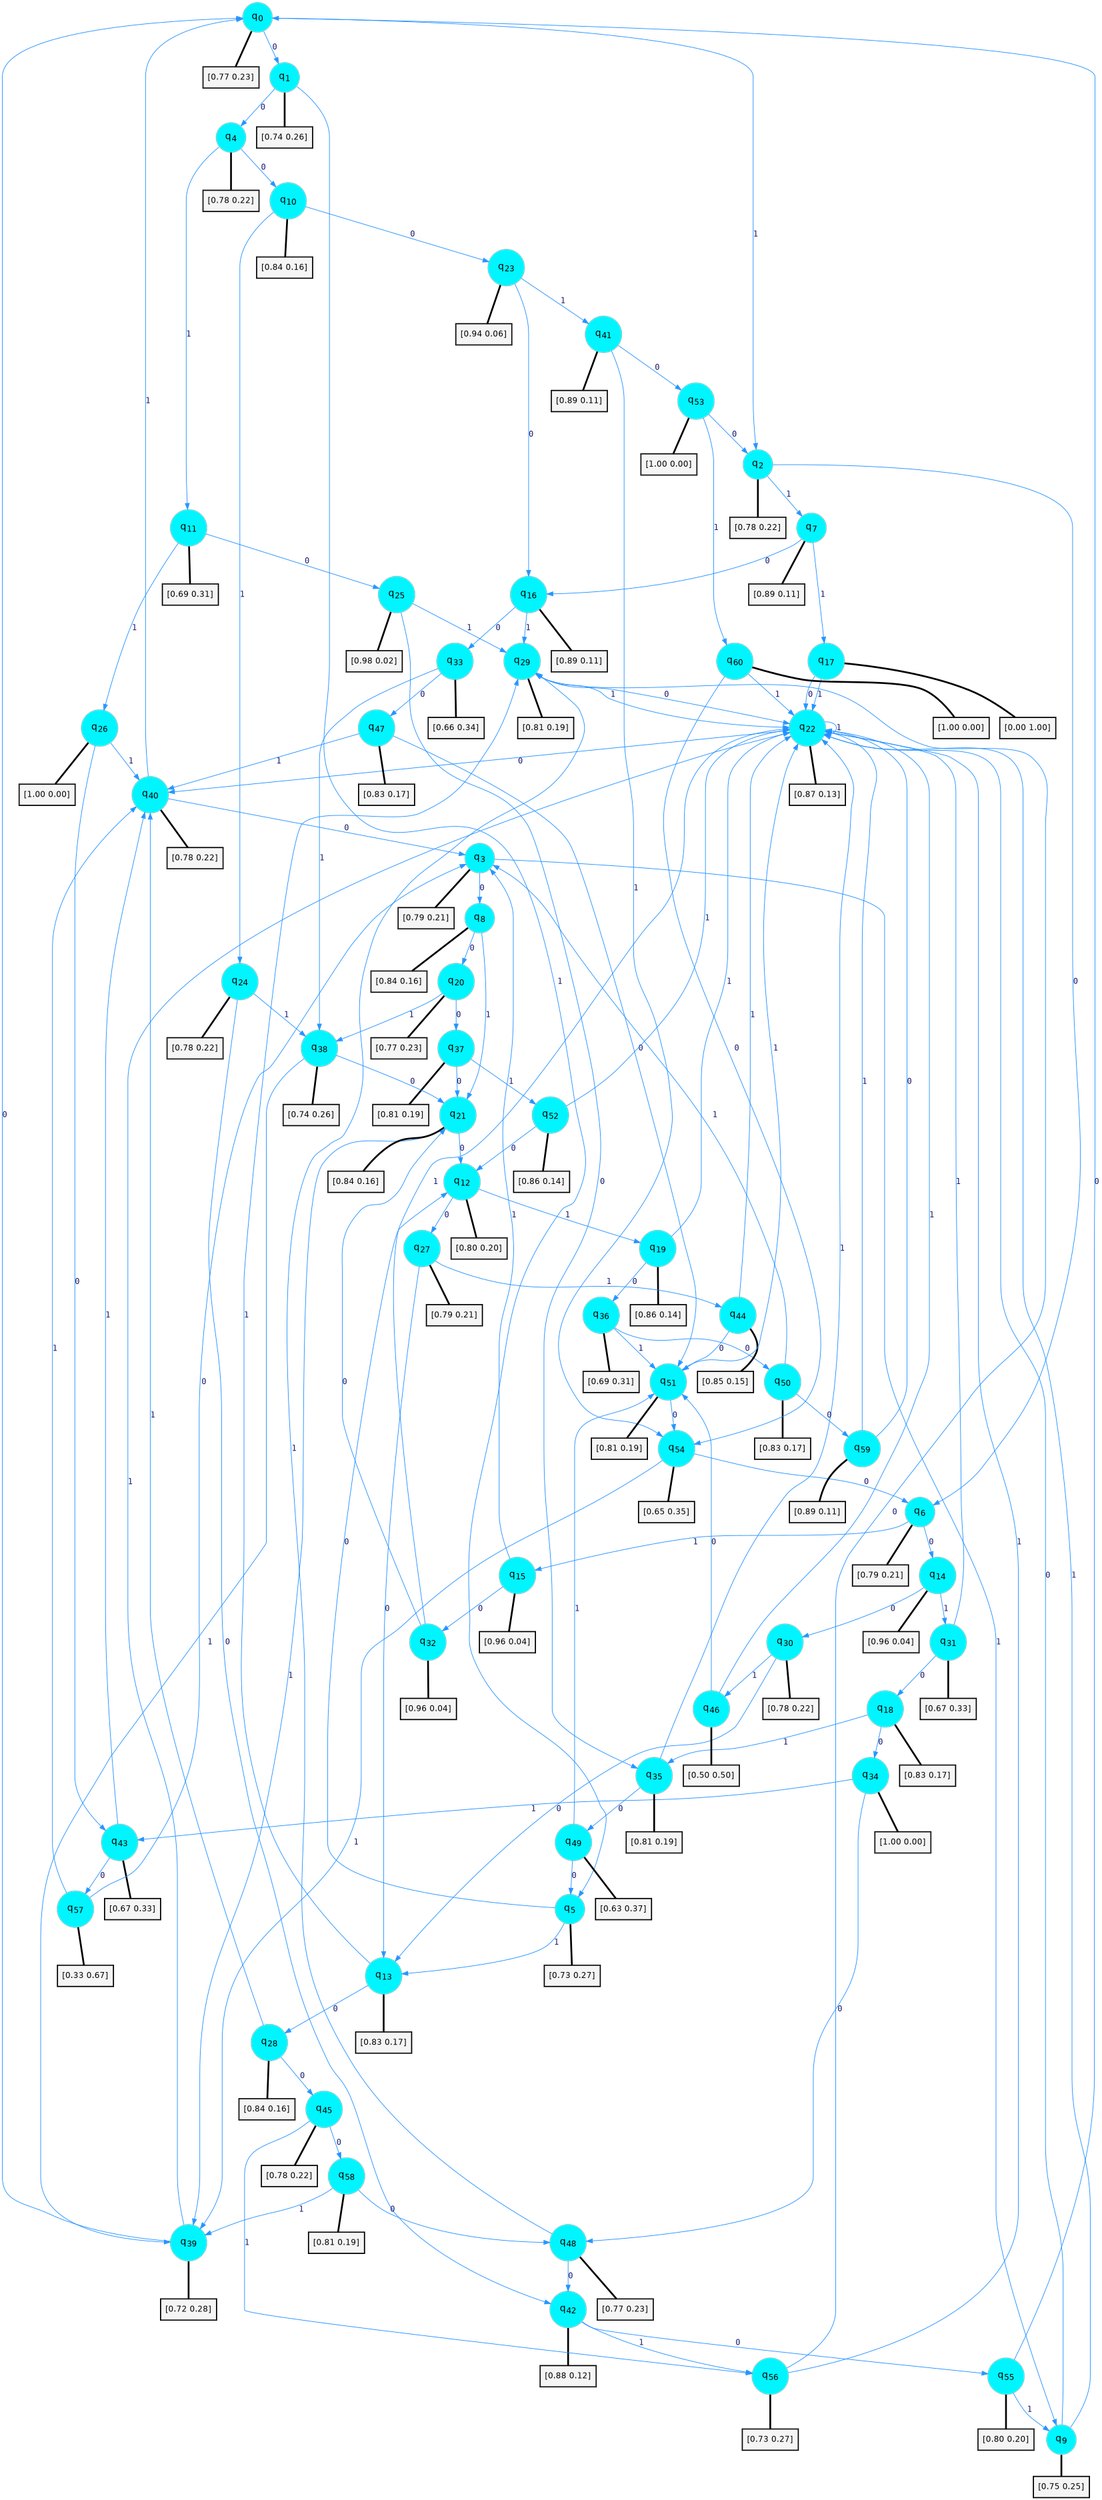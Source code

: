 digraph G {
graph [
bgcolor=transparent, dpi=300, rankdir=TD, size="40,25"];
node [
color=gray, fillcolor=turquoise1, fontcolor=black, fontname=Helvetica, fontsize=16, fontweight=bold, shape=circle, style=filled];
edge [
arrowsize=1, color=dodgerblue1, fontcolor=midnightblue, fontname=courier, fontweight=bold, penwidth=1, style=solid, weight=20];
0[label=<q<SUB>0</SUB>>];
1[label=<q<SUB>1</SUB>>];
2[label=<q<SUB>2</SUB>>];
3[label=<q<SUB>3</SUB>>];
4[label=<q<SUB>4</SUB>>];
5[label=<q<SUB>5</SUB>>];
6[label=<q<SUB>6</SUB>>];
7[label=<q<SUB>7</SUB>>];
8[label=<q<SUB>8</SUB>>];
9[label=<q<SUB>9</SUB>>];
10[label=<q<SUB>10</SUB>>];
11[label=<q<SUB>11</SUB>>];
12[label=<q<SUB>12</SUB>>];
13[label=<q<SUB>13</SUB>>];
14[label=<q<SUB>14</SUB>>];
15[label=<q<SUB>15</SUB>>];
16[label=<q<SUB>16</SUB>>];
17[label=<q<SUB>17</SUB>>];
18[label=<q<SUB>18</SUB>>];
19[label=<q<SUB>19</SUB>>];
20[label=<q<SUB>20</SUB>>];
21[label=<q<SUB>21</SUB>>];
22[label=<q<SUB>22</SUB>>];
23[label=<q<SUB>23</SUB>>];
24[label=<q<SUB>24</SUB>>];
25[label=<q<SUB>25</SUB>>];
26[label=<q<SUB>26</SUB>>];
27[label=<q<SUB>27</SUB>>];
28[label=<q<SUB>28</SUB>>];
29[label=<q<SUB>29</SUB>>];
30[label=<q<SUB>30</SUB>>];
31[label=<q<SUB>31</SUB>>];
32[label=<q<SUB>32</SUB>>];
33[label=<q<SUB>33</SUB>>];
34[label=<q<SUB>34</SUB>>];
35[label=<q<SUB>35</SUB>>];
36[label=<q<SUB>36</SUB>>];
37[label=<q<SUB>37</SUB>>];
38[label=<q<SUB>38</SUB>>];
39[label=<q<SUB>39</SUB>>];
40[label=<q<SUB>40</SUB>>];
41[label=<q<SUB>41</SUB>>];
42[label=<q<SUB>42</SUB>>];
43[label=<q<SUB>43</SUB>>];
44[label=<q<SUB>44</SUB>>];
45[label=<q<SUB>45</SUB>>];
46[label=<q<SUB>46</SUB>>];
47[label=<q<SUB>47</SUB>>];
48[label=<q<SUB>48</SUB>>];
49[label=<q<SUB>49</SUB>>];
50[label=<q<SUB>50</SUB>>];
51[label=<q<SUB>51</SUB>>];
52[label=<q<SUB>52</SUB>>];
53[label=<q<SUB>53</SUB>>];
54[label=<q<SUB>54</SUB>>];
55[label=<q<SUB>55</SUB>>];
56[label=<q<SUB>56</SUB>>];
57[label=<q<SUB>57</SUB>>];
58[label=<q<SUB>58</SUB>>];
59[label=<q<SUB>59</SUB>>];
60[label=<q<SUB>60</SUB>>];
61[label="[0.77 0.23]", shape=box,fontcolor=black, fontname=Helvetica, fontsize=14, penwidth=2, fillcolor=whitesmoke,color=black];
62[label="[0.74 0.26]", shape=box,fontcolor=black, fontname=Helvetica, fontsize=14, penwidth=2, fillcolor=whitesmoke,color=black];
63[label="[0.78 0.22]", shape=box,fontcolor=black, fontname=Helvetica, fontsize=14, penwidth=2, fillcolor=whitesmoke,color=black];
64[label="[0.79 0.21]", shape=box,fontcolor=black, fontname=Helvetica, fontsize=14, penwidth=2, fillcolor=whitesmoke,color=black];
65[label="[0.78 0.22]", shape=box,fontcolor=black, fontname=Helvetica, fontsize=14, penwidth=2, fillcolor=whitesmoke,color=black];
66[label="[0.73 0.27]", shape=box,fontcolor=black, fontname=Helvetica, fontsize=14, penwidth=2, fillcolor=whitesmoke,color=black];
67[label="[0.79 0.21]", shape=box,fontcolor=black, fontname=Helvetica, fontsize=14, penwidth=2, fillcolor=whitesmoke,color=black];
68[label="[0.89 0.11]", shape=box,fontcolor=black, fontname=Helvetica, fontsize=14, penwidth=2, fillcolor=whitesmoke,color=black];
69[label="[0.84 0.16]", shape=box,fontcolor=black, fontname=Helvetica, fontsize=14, penwidth=2, fillcolor=whitesmoke,color=black];
70[label="[0.75 0.25]", shape=box,fontcolor=black, fontname=Helvetica, fontsize=14, penwidth=2, fillcolor=whitesmoke,color=black];
71[label="[0.84 0.16]", shape=box,fontcolor=black, fontname=Helvetica, fontsize=14, penwidth=2, fillcolor=whitesmoke,color=black];
72[label="[0.69 0.31]", shape=box,fontcolor=black, fontname=Helvetica, fontsize=14, penwidth=2, fillcolor=whitesmoke,color=black];
73[label="[0.80 0.20]", shape=box,fontcolor=black, fontname=Helvetica, fontsize=14, penwidth=2, fillcolor=whitesmoke,color=black];
74[label="[0.83 0.17]", shape=box,fontcolor=black, fontname=Helvetica, fontsize=14, penwidth=2, fillcolor=whitesmoke,color=black];
75[label="[0.96 0.04]", shape=box,fontcolor=black, fontname=Helvetica, fontsize=14, penwidth=2, fillcolor=whitesmoke,color=black];
76[label="[0.96 0.04]", shape=box,fontcolor=black, fontname=Helvetica, fontsize=14, penwidth=2, fillcolor=whitesmoke,color=black];
77[label="[0.89 0.11]", shape=box,fontcolor=black, fontname=Helvetica, fontsize=14, penwidth=2, fillcolor=whitesmoke,color=black];
78[label="[0.00 1.00]", shape=box,fontcolor=black, fontname=Helvetica, fontsize=14, penwidth=2, fillcolor=whitesmoke,color=black];
79[label="[0.83 0.17]", shape=box,fontcolor=black, fontname=Helvetica, fontsize=14, penwidth=2, fillcolor=whitesmoke,color=black];
80[label="[0.86 0.14]", shape=box,fontcolor=black, fontname=Helvetica, fontsize=14, penwidth=2, fillcolor=whitesmoke,color=black];
81[label="[0.77 0.23]", shape=box,fontcolor=black, fontname=Helvetica, fontsize=14, penwidth=2, fillcolor=whitesmoke,color=black];
82[label="[0.84 0.16]", shape=box,fontcolor=black, fontname=Helvetica, fontsize=14, penwidth=2, fillcolor=whitesmoke,color=black];
83[label="[0.87 0.13]", shape=box,fontcolor=black, fontname=Helvetica, fontsize=14, penwidth=2, fillcolor=whitesmoke,color=black];
84[label="[0.94 0.06]", shape=box,fontcolor=black, fontname=Helvetica, fontsize=14, penwidth=2, fillcolor=whitesmoke,color=black];
85[label="[0.78 0.22]", shape=box,fontcolor=black, fontname=Helvetica, fontsize=14, penwidth=2, fillcolor=whitesmoke,color=black];
86[label="[0.98 0.02]", shape=box,fontcolor=black, fontname=Helvetica, fontsize=14, penwidth=2, fillcolor=whitesmoke,color=black];
87[label="[1.00 0.00]", shape=box,fontcolor=black, fontname=Helvetica, fontsize=14, penwidth=2, fillcolor=whitesmoke,color=black];
88[label="[0.79 0.21]", shape=box,fontcolor=black, fontname=Helvetica, fontsize=14, penwidth=2, fillcolor=whitesmoke,color=black];
89[label="[0.84 0.16]", shape=box,fontcolor=black, fontname=Helvetica, fontsize=14, penwidth=2, fillcolor=whitesmoke,color=black];
90[label="[0.81 0.19]", shape=box,fontcolor=black, fontname=Helvetica, fontsize=14, penwidth=2, fillcolor=whitesmoke,color=black];
91[label="[0.78 0.22]", shape=box,fontcolor=black, fontname=Helvetica, fontsize=14, penwidth=2, fillcolor=whitesmoke,color=black];
92[label="[0.67 0.33]", shape=box,fontcolor=black, fontname=Helvetica, fontsize=14, penwidth=2, fillcolor=whitesmoke,color=black];
93[label="[0.96 0.04]", shape=box,fontcolor=black, fontname=Helvetica, fontsize=14, penwidth=2, fillcolor=whitesmoke,color=black];
94[label="[0.66 0.34]", shape=box,fontcolor=black, fontname=Helvetica, fontsize=14, penwidth=2, fillcolor=whitesmoke,color=black];
95[label="[1.00 0.00]", shape=box,fontcolor=black, fontname=Helvetica, fontsize=14, penwidth=2, fillcolor=whitesmoke,color=black];
96[label="[0.81 0.19]", shape=box,fontcolor=black, fontname=Helvetica, fontsize=14, penwidth=2, fillcolor=whitesmoke,color=black];
97[label="[0.69 0.31]", shape=box,fontcolor=black, fontname=Helvetica, fontsize=14, penwidth=2, fillcolor=whitesmoke,color=black];
98[label="[0.81 0.19]", shape=box,fontcolor=black, fontname=Helvetica, fontsize=14, penwidth=2, fillcolor=whitesmoke,color=black];
99[label="[0.74 0.26]", shape=box,fontcolor=black, fontname=Helvetica, fontsize=14, penwidth=2, fillcolor=whitesmoke,color=black];
100[label="[0.72 0.28]", shape=box,fontcolor=black, fontname=Helvetica, fontsize=14, penwidth=2, fillcolor=whitesmoke,color=black];
101[label="[0.78 0.22]", shape=box,fontcolor=black, fontname=Helvetica, fontsize=14, penwidth=2, fillcolor=whitesmoke,color=black];
102[label="[0.89 0.11]", shape=box,fontcolor=black, fontname=Helvetica, fontsize=14, penwidth=2, fillcolor=whitesmoke,color=black];
103[label="[0.88 0.12]", shape=box,fontcolor=black, fontname=Helvetica, fontsize=14, penwidth=2, fillcolor=whitesmoke,color=black];
104[label="[0.67 0.33]", shape=box,fontcolor=black, fontname=Helvetica, fontsize=14, penwidth=2, fillcolor=whitesmoke,color=black];
105[label="[0.85 0.15]", shape=box,fontcolor=black, fontname=Helvetica, fontsize=14, penwidth=2, fillcolor=whitesmoke,color=black];
106[label="[0.78 0.22]", shape=box,fontcolor=black, fontname=Helvetica, fontsize=14, penwidth=2, fillcolor=whitesmoke,color=black];
107[label="[0.50 0.50]", shape=box,fontcolor=black, fontname=Helvetica, fontsize=14, penwidth=2, fillcolor=whitesmoke,color=black];
108[label="[0.83 0.17]", shape=box,fontcolor=black, fontname=Helvetica, fontsize=14, penwidth=2, fillcolor=whitesmoke,color=black];
109[label="[0.77 0.23]", shape=box,fontcolor=black, fontname=Helvetica, fontsize=14, penwidth=2, fillcolor=whitesmoke,color=black];
110[label="[0.63 0.37]", shape=box,fontcolor=black, fontname=Helvetica, fontsize=14, penwidth=2, fillcolor=whitesmoke,color=black];
111[label="[0.83 0.17]", shape=box,fontcolor=black, fontname=Helvetica, fontsize=14, penwidth=2, fillcolor=whitesmoke,color=black];
112[label="[0.81 0.19]", shape=box,fontcolor=black, fontname=Helvetica, fontsize=14, penwidth=2, fillcolor=whitesmoke,color=black];
113[label="[0.86 0.14]", shape=box,fontcolor=black, fontname=Helvetica, fontsize=14, penwidth=2, fillcolor=whitesmoke,color=black];
114[label="[1.00 0.00]", shape=box,fontcolor=black, fontname=Helvetica, fontsize=14, penwidth=2, fillcolor=whitesmoke,color=black];
115[label="[0.65 0.35]", shape=box,fontcolor=black, fontname=Helvetica, fontsize=14, penwidth=2, fillcolor=whitesmoke,color=black];
116[label="[0.80 0.20]", shape=box,fontcolor=black, fontname=Helvetica, fontsize=14, penwidth=2, fillcolor=whitesmoke,color=black];
117[label="[0.73 0.27]", shape=box,fontcolor=black, fontname=Helvetica, fontsize=14, penwidth=2, fillcolor=whitesmoke,color=black];
118[label="[0.33 0.67]", shape=box,fontcolor=black, fontname=Helvetica, fontsize=14, penwidth=2, fillcolor=whitesmoke,color=black];
119[label="[0.81 0.19]", shape=box,fontcolor=black, fontname=Helvetica, fontsize=14, penwidth=2, fillcolor=whitesmoke,color=black];
120[label="[0.89 0.11]", shape=box,fontcolor=black, fontname=Helvetica, fontsize=14, penwidth=2, fillcolor=whitesmoke,color=black];
121[label="[1.00 0.00]", shape=box,fontcolor=black, fontname=Helvetica, fontsize=14, penwidth=2, fillcolor=whitesmoke,color=black];
0->1 [label=0];
0->2 [label=1];
0->61 [arrowhead=none, penwidth=3,color=black];
1->4 [label=0];
1->5 [label=1];
1->62 [arrowhead=none, penwidth=3,color=black];
2->6 [label=0];
2->7 [label=1];
2->63 [arrowhead=none, penwidth=3,color=black];
3->8 [label=0];
3->9 [label=1];
3->64 [arrowhead=none, penwidth=3,color=black];
4->10 [label=0];
4->11 [label=1];
4->65 [arrowhead=none, penwidth=3,color=black];
5->12 [label=0];
5->13 [label=1];
5->66 [arrowhead=none, penwidth=3,color=black];
6->14 [label=0];
6->15 [label=1];
6->67 [arrowhead=none, penwidth=3,color=black];
7->16 [label=0];
7->17 [label=1];
7->68 [arrowhead=none, penwidth=3,color=black];
8->20 [label=0];
8->21 [label=1];
8->69 [arrowhead=none, penwidth=3,color=black];
9->22 [label=0];
9->22 [label=1];
9->70 [arrowhead=none, penwidth=3,color=black];
10->23 [label=0];
10->24 [label=1];
10->71 [arrowhead=none, penwidth=3,color=black];
11->25 [label=0];
11->26 [label=1];
11->72 [arrowhead=none, penwidth=3,color=black];
12->27 [label=0];
12->19 [label=1];
12->73 [arrowhead=none, penwidth=3,color=black];
13->28 [label=0];
13->29 [label=1];
13->74 [arrowhead=none, penwidth=3,color=black];
14->30 [label=0];
14->31 [label=1];
14->75 [arrowhead=none, penwidth=3,color=black];
15->32 [label=0];
15->3 [label=1];
15->76 [arrowhead=none, penwidth=3,color=black];
16->33 [label=0];
16->29 [label=1];
16->77 [arrowhead=none, penwidth=3,color=black];
17->22 [label=0];
17->22 [label=1];
17->78 [arrowhead=none, penwidth=3,color=black];
18->34 [label=0];
18->35 [label=1];
18->79 [arrowhead=none, penwidth=3,color=black];
19->36 [label=0];
19->22 [label=1];
19->80 [arrowhead=none, penwidth=3,color=black];
20->37 [label=0];
20->38 [label=1];
20->81 [arrowhead=none, penwidth=3,color=black];
21->12 [label=0];
21->39 [label=1];
21->82 [arrowhead=none, penwidth=3,color=black];
22->40 [label=0];
22->22 [label=1];
22->83 [arrowhead=none, penwidth=3,color=black];
23->16 [label=0];
23->41 [label=1];
23->84 [arrowhead=none, penwidth=3,color=black];
24->42 [label=0];
24->38 [label=1];
24->85 [arrowhead=none, penwidth=3,color=black];
25->35 [label=0];
25->29 [label=1];
25->86 [arrowhead=none, penwidth=3,color=black];
26->43 [label=0];
26->40 [label=1];
26->87 [arrowhead=none, penwidth=3,color=black];
27->13 [label=0];
27->44 [label=1];
27->88 [arrowhead=none, penwidth=3,color=black];
28->45 [label=0];
28->40 [label=1];
28->89 [arrowhead=none, penwidth=3,color=black];
29->22 [label=0];
29->22 [label=1];
29->90 [arrowhead=none, penwidth=3,color=black];
30->13 [label=0];
30->46 [label=1];
30->91 [arrowhead=none, penwidth=3,color=black];
31->18 [label=0];
31->22 [label=1];
31->92 [arrowhead=none, penwidth=3,color=black];
32->21 [label=0];
32->22 [label=1];
32->93 [arrowhead=none, penwidth=3,color=black];
33->47 [label=0];
33->38 [label=1];
33->94 [arrowhead=none, penwidth=3,color=black];
34->48 [label=0];
34->43 [label=1];
34->95 [arrowhead=none, penwidth=3,color=black];
35->49 [label=0];
35->22 [label=1];
35->96 [arrowhead=none, penwidth=3,color=black];
36->50 [label=0];
36->51 [label=1];
36->97 [arrowhead=none, penwidth=3,color=black];
37->21 [label=0];
37->52 [label=1];
37->98 [arrowhead=none, penwidth=3,color=black];
38->21 [label=0];
38->39 [label=1];
38->99 [arrowhead=none, penwidth=3,color=black];
39->0 [label=0];
39->22 [label=1];
39->100 [arrowhead=none, penwidth=3,color=black];
40->3 [label=0];
40->0 [label=1];
40->101 [arrowhead=none, penwidth=3,color=black];
41->53 [label=0];
41->54 [label=1];
41->102 [arrowhead=none, penwidth=3,color=black];
42->55 [label=0];
42->56 [label=1];
42->103 [arrowhead=none, penwidth=3,color=black];
43->57 [label=0];
43->40 [label=1];
43->104 [arrowhead=none, penwidth=3,color=black];
44->51 [label=0];
44->22 [label=1];
44->105 [arrowhead=none, penwidth=3,color=black];
45->58 [label=0];
45->56 [label=1];
45->106 [arrowhead=none, penwidth=3,color=black];
46->51 [label=0];
46->22 [label=1];
46->107 [arrowhead=none, penwidth=3,color=black];
47->51 [label=0];
47->40 [label=1];
47->108 [arrowhead=none, penwidth=3,color=black];
48->42 [label=0];
48->29 [label=1];
48->109 [arrowhead=none, penwidth=3,color=black];
49->5 [label=0];
49->51 [label=1];
49->110 [arrowhead=none, penwidth=3,color=black];
50->59 [label=0];
50->3 [label=1];
50->111 [arrowhead=none, penwidth=3,color=black];
51->54 [label=0];
51->22 [label=1];
51->112 [arrowhead=none, penwidth=3,color=black];
52->12 [label=0];
52->22 [label=1];
52->113 [arrowhead=none, penwidth=3,color=black];
53->2 [label=0];
53->60 [label=1];
53->114 [arrowhead=none, penwidth=3,color=black];
54->6 [label=0];
54->39 [label=1];
54->115 [arrowhead=none, penwidth=3,color=black];
55->0 [label=0];
55->9 [label=1];
55->116 [arrowhead=none, penwidth=3,color=black];
56->29 [label=0];
56->22 [label=1];
56->117 [arrowhead=none, penwidth=3,color=black];
57->3 [label=0];
57->40 [label=1];
57->118 [arrowhead=none, penwidth=3,color=black];
58->48 [label=0];
58->39 [label=1];
58->119 [arrowhead=none, penwidth=3,color=black];
59->22 [label=0];
59->22 [label=1];
59->120 [arrowhead=none, penwidth=3,color=black];
60->54 [label=0];
60->22 [label=1];
60->121 [arrowhead=none, penwidth=3,color=black];
}
